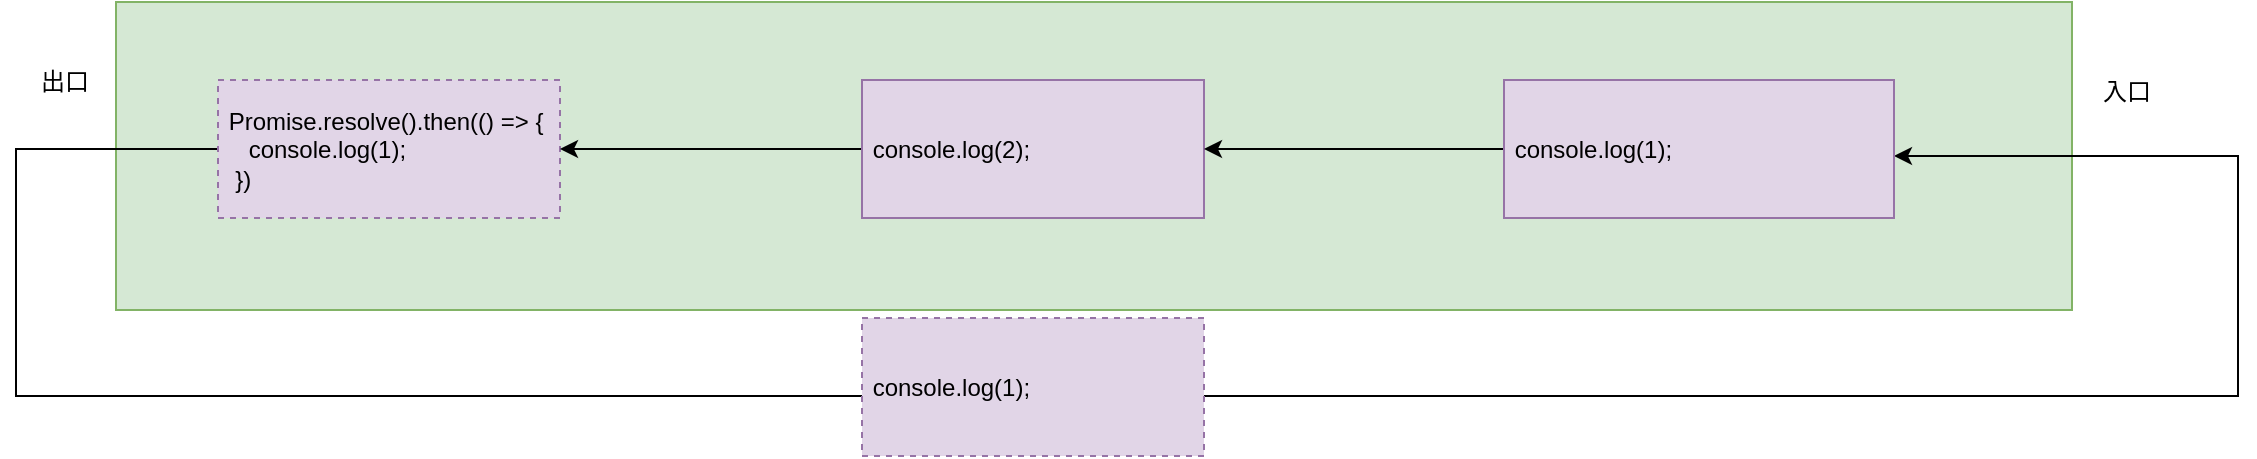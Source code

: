 <mxfile version="21.2.3" type="github">
  <diagram name="第 1 页" id="-c6WUF_GGal1VrNfI9oI">
    <mxGraphModel dx="1777" dy="788" grid="0" gridSize="10" guides="1" tooltips="1" connect="1" arrows="1" fold="1" page="0" pageScale="1" pageWidth="827" pageHeight="1169" math="0" shadow="0">
      <root>
        <mxCell id="0" />
        <mxCell id="1" parent="0" />
        <mxCell id="C09sJ8WL2fWZ0K24VZka-1" value="" style="rounded=0;whiteSpace=wrap;html=1;fillColor=#d5e8d4;strokeColor=#82b366;" vertex="1" parent="1">
          <mxGeometry x="-108" y="254" width="978" height="154" as="geometry" />
        </mxCell>
        <mxCell id="C09sJ8WL2fWZ0K24VZka-4" style="edgeStyle=orthogonalEdgeStyle;rounded=0;orthogonalLoop=1;jettySize=auto;html=1;exitX=0;exitY=0.5;exitDx=0;exitDy=0;" edge="1" parent="1" source="C09sJ8WL2fWZ0K24VZka-2" target="C09sJ8WL2fWZ0K24VZka-9">
          <mxGeometry relative="1" as="geometry">
            <mxPoint x="870" y="331" as="targetPoint" />
            <Array as="points">
              <mxPoint x="-158" y="328" />
              <mxPoint x="-158" y="451" />
              <mxPoint x="953" y="451" />
              <mxPoint x="953" y="331" />
            </Array>
          </mxGeometry>
        </mxCell>
        <mxCell id="C09sJ8WL2fWZ0K24VZka-2" value="&lt;div&gt;&amp;nbsp;Promise.resolve().then(() =&amp;gt; {&lt;/div&gt;&lt;div&gt;&amp;nbsp; &amp;nbsp; console.log(1);&lt;/div&gt;&lt;div&gt;&amp;nbsp; })&lt;/div&gt;" style="whiteSpace=wrap;html=1;align=left;fillColor=#e1d5e7;strokeColor=#9673a6;dashed=1;" vertex="1" parent="1">
          <mxGeometry x="-57" y="293" width="171" height="69" as="geometry" />
        </mxCell>
        <mxCell id="C09sJ8WL2fWZ0K24VZka-5" value="出口" style="text;html=1;align=center;verticalAlign=middle;resizable=0;points=[];autosize=1;strokeColor=none;fillColor=none;" vertex="1" parent="1">
          <mxGeometry x="-155" y="281" width="42" height="26" as="geometry" />
        </mxCell>
        <mxCell id="C09sJ8WL2fWZ0K24VZka-6" value="入口" style="text;html=1;align=center;verticalAlign=middle;resizable=0;points=[];autosize=1;strokeColor=none;fillColor=none;" vertex="1" parent="1">
          <mxGeometry x="876" y="286" width="42" height="26" as="geometry" />
        </mxCell>
        <mxCell id="C09sJ8WL2fWZ0K24VZka-10" style="edgeStyle=orthogonalEdgeStyle;rounded=0;orthogonalLoop=1;jettySize=auto;html=1;" edge="1" parent="1" source="C09sJ8WL2fWZ0K24VZka-8" target="C09sJ8WL2fWZ0K24VZka-2">
          <mxGeometry relative="1" as="geometry" />
        </mxCell>
        <mxCell id="C09sJ8WL2fWZ0K24VZka-8" value="&amp;nbsp;console.log(2);" style="whiteSpace=wrap;html=1;align=left;fillColor=#e1d5e7;strokeColor=#9673a6;" vertex="1" parent="1">
          <mxGeometry x="265" y="293" width="171" height="69" as="geometry" />
        </mxCell>
        <mxCell id="C09sJ8WL2fWZ0K24VZka-11" style="edgeStyle=orthogonalEdgeStyle;rounded=0;orthogonalLoop=1;jettySize=auto;html=1;" edge="1" parent="1" source="C09sJ8WL2fWZ0K24VZka-9" target="C09sJ8WL2fWZ0K24VZka-8">
          <mxGeometry relative="1" as="geometry" />
        </mxCell>
        <mxCell id="C09sJ8WL2fWZ0K24VZka-9" value="&amp;nbsp;console.log(1);" style="whiteSpace=wrap;html=1;align=left;fillColor=#e1d5e7;strokeColor=#9673a6;" vertex="1" parent="1">
          <mxGeometry x="586" y="293" width="195" height="69" as="geometry" />
        </mxCell>
        <mxCell id="C09sJ8WL2fWZ0K24VZka-12" value="&amp;nbsp;console.log(1);" style="whiteSpace=wrap;html=1;align=left;fillColor=#e1d5e7;strokeColor=#9673a6;dashed=1;" vertex="1" parent="1">
          <mxGeometry x="265" y="412" width="171" height="69" as="geometry" />
        </mxCell>
      </root>
    </mxGraphModel>
  </diagram>
</mxfile>
